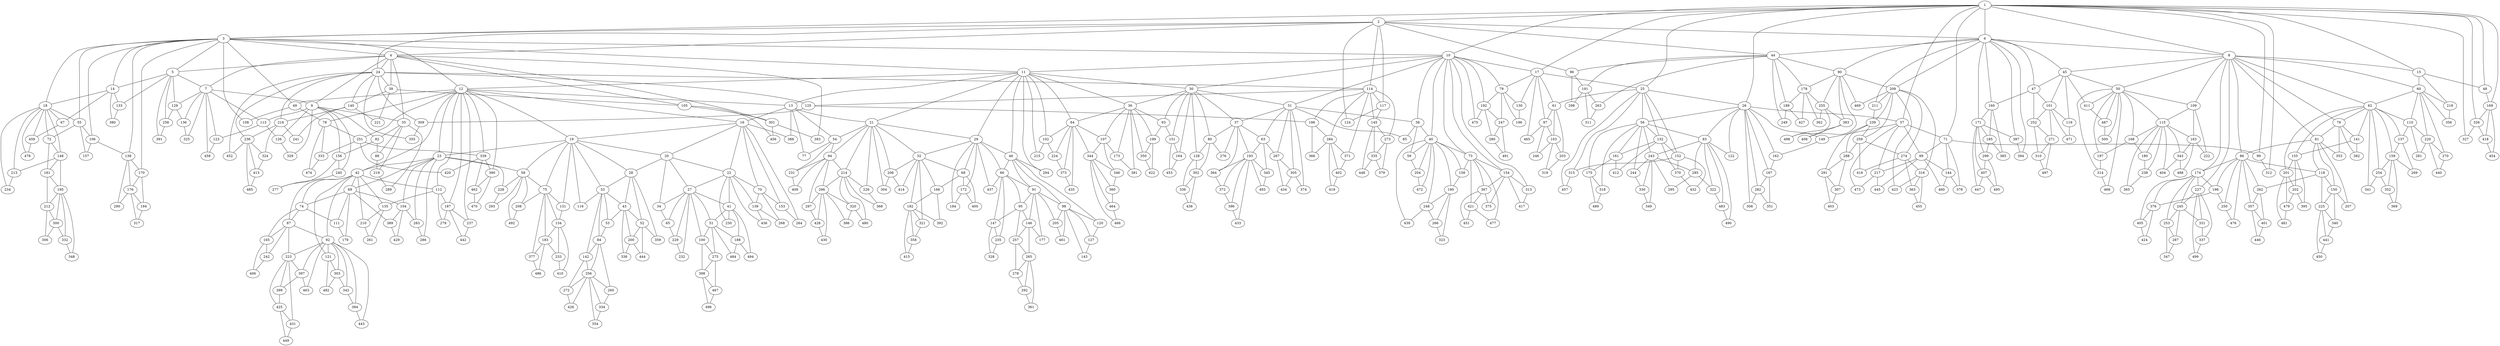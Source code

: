 graph grafoDorogovtsevMendes{
1--2
1--3
2--3
2--4
3--4
3--5
4--5
1--6
2--6
4--7
5--7
1--8
6--8
4--9
7--9
1--10
3--10
3--11
10--11
3--12
11--12
11--13
12--13
3--14
5--14
1--15
8--15
12--16
13--16
1--17
10--17
3--18
14--18
12--19
16--19
16--20
19--20
11--21
13--21
16--22
20--22
12--23
19--23
2--24
4--24
1--25
17--25
1--26
25--26
20--27
22--27
19--28
20--28
11--29
21--29
10--30
11--30
10--31
30--31
21--32
29--32
19--33
28--33
20--34
27--34
4--35
9--35
11--36
30--36
30--37
31--37
10--38
31--38
4--39
24--39
10--40
38--40
22--41
27--41
12--42
23--42
28--43
33--43
2--44
6--44
6--45
8--45
11--46
29--46
6--47
45--47
1--48
15--48
3--49
12--49
8--50
45--50
27--51
41--51
28--52
43--52
33--53
43--53
13--54
21--54
3--55
18--55
25--56
26--56
1--57
26--57
19--58
23--58
38--59
40--59
8--60
15--60
17--61
25--61
8--62
60--62
31--63
37--63
11--64
36--64
27--65
34--65
29--66
46--66
14--67
18--67
29--68
32--68
23--69
42--69
16--70
22--70
1--71
57--71
18--72
55--72
10--73
40--73
42--74
69--74
19--75
58--75
8--76
62--76
13--77
54--77
12--78
49--78
10--79
17--79
30--80
37--80
8--81
76--81
9--82
35--82
26--83
56--83
33--84
53--84
31--85
38--85
8--86
81--86
42--87
74--87
35--88
82--88
57--89
71--89
6--90
44--90
46--91
66--91
42--92
87--92
30--93
36--93
21--94
54--94
66--95
91--95
2--96
44--96
17--97
61--97
46--98
91--98
1--99
71--99
27--100
51--100
45--101
47--101
11--102
64--102
61--103
97--103
23--104
69--104
4--105
39--105
3--106
55--106
36--107
64--107
3--108
49--108
8--109
50--109
60--110
62--110
69--111
74--111
12--112
42--112
7--113
9--113
2--114
24--114
50--115
109--115
19--116
33--116
2--117
114--117
81--118
86--118
45--119
101--119
46--120
98--120
42--121
92--121
26--122
83--122
7--123
113--123
2--124
117--124
24--125
114--125
9--126
113--126
98--127
120--127
30--128
80--128
5--129
7--129
17--130
79--130
19--131
75--131
25--132
56--132
5--133
14--133
75--134
131--134
42--135
112--135
7--136
129--136
62--137
110--137
3--138
106--138
22--139
70--139
24--140
39--140
62--141
76--141
33--142
84--142
98--143
127--143
71--144
89--144
114--145
117--145
91--146
95--146
66--147
95--147
18--148
72--148
26--149
57--149
81--150
118--150
30--151
93--151
25--152
132--152
16--153
70--153
10--154
73--154
62--155
141--155
9--156
82--156
55--157
106--157
40--158
73--158
62--159
137--159
6--160
47--160
56--161
132--161
26--162
149--162
109--163
115--163
30--164
151--164
74--165
87--165
32--166
68--166
26--167
162--167
50--168
115--168
1--169
48--169
3--170
138--170
6--171
160--171
29--172
68--172
36--173
107--173
8--174
86--174
56--175
161--175
138--176
170--176
91--177
146--177
44--178
90--178
69--179
111--179
115--180
168--180
72--181
148--181
32--182
166--182
75--183
134--183
29--184
172--184
160--185
171--185
114--186
125--186
12--187
112--187
41--188
51--188
44--189
178--189
40--190
158--190
44--191
96--191
10--192
79--192
37--193
63--193
170--194
176--194
148--195
181--195
79--196
130--196
50--197
168--197
86--198
174--198
36--199
93--199
43--200
52--200
62--201
155--201
155--202
201--202
61--203
103--203
40--204
59--204
91--205
98--205
21--206
32--206
81--207
150--207
58--208
75--208
6--209
90--209
42--210
135--210
6--211
209--211
181--212
195--212
18--213
148--213
21--214
94--214
11--215
102--215
24--216
140--216
57--217
89--217
15--218
60--218
35--219
88--219
60--220
110--220
39--221
140--221
109--222
163--222
87--223
92--223
64--224
102--224
118--225
150--225
21--226
214--226
8--227
174--227
23--228
58--228
27--229
65--229
22--230
41--230
54--231
94--231
27--232
229--232
134--233
183--233
18--234
213--234
66--235
147--235
24--236
216--236
12--237
187--237
115--238
180--238
209--239
211--239
9--240
156--240
140--241
216--241
87--242
165--242
56--243
83--243
56--244
243--244
174--245
227--245
97--246
103--246
79--247
192--247
40--248
190--248
44--249
189--249
86--250
198--250
12--251
78--251
47--252
101--252
174--253
245--253
62--254
159--254
90--255
178--255
84--256
142--256
95--257
146--257
5--258
129--258
209--259
239--259
84--260
256--260
135--261
210--261
86--262
118--262
44--263
191--263
16--264
153--264
146--265
257--265
190--266
248--266
31--267
63--267
70--268
139--268
137--269
159--269
60--270
220--270
101--271
252--271
142--272
256--272
114--273
145--273
209--274
259--274
51--275
100--275
37--276
80--276
156--277
240--277
257--278
265--278
112--279
187--279
192--280
247--280
110--281
220--281
26--282
167--282
23--283
104--283
114--284
186--284
83--285
243--285
23--286
283--286
245--287
253--287
239--288
259--288
35--289
219--289
138--290
176--290
239--291
288--291
265--292
278--292
58--293
228--293
11--294
46--294
243--295
285--295
94--296
214--296
94--297
296--297
96--298
191--298
171--299
185--299
195--300
212--300
4--301
105--301
80--302
128--302
92--303
121--303
21--304
206--304
31--305
267--305
212--306
300--306
288--307
291--307
26--308
282--308
24--309
125--309
252--310
271--310
191--311
263--311
1--312
99--312
10--313
154--313
50--314
197--314
25--315
152--315
209--316
274--316
176--317
194--317
56--318
175--318
103--319
203--319
214--320
296--320
32--321
182--321
83--322
285--322
190--323
266--323
216--324
236--324
7--325
136--325
1--326
169--326
1--327
326--327
147--328
235--328
9--329
126--329
243--330
244--330
227--331
245--331
195--332
300--332
78--333
251--333
256--334
260--334
145--335
273--335
128--336
302--336
227--337
331--337
43--338
200--338
12--339
251--339
150--340
225--340
62--341
254--341
92--342
303--342
115--343
163--343
64--344
107--344
63--345
193--345
107--346
344--346
253--347
287--347
195--348
332--348
243--349
330--349
36--350
199--350
167--351
282--351
159--352
254--352
76--353
81--353
256--354
334--354
24--355
309--355
60--356
218--356
86--357
262--357
182--358
321--358
28--359
52--359
344--360
346--360
265--361
292--361
178--362
255--362
274--363
316--363
37--364
193--364
115--365
238--365
186--366
284--366
73--367
154--367
214--368
226--368
159--369
352--369
132--370
152--370
114--371
284--371
193--372
364--372
64--373
224--373
31--374
305--374
154--375
367--375
174--376
198--376
75--377
183--377
71--378
144--378
273--379
335--379
14--380
133--380
36--381
173--381
76--382
141--382
90--383
255--383
92--384
342--384
160--385
185--385
296--386
320--386
6--387
171--387
13--388
16--388
69--389
104--389
12--390
339--390
5--391
258--391
166--392
182--392
4--393
301--393
6--394
387--394
155--395
202--395
193--396
372--396
92--397
223--397
100--398
275--398
223--399
397--399
68--400
172--400
262--401
357--401
284--402
371--402
291--403
307--403
115--404
343--404
174--405
376--405
165--406
242--406
171--407
299--407
90--408
383--408
94--409
231--409
134--410
233--410
45--411
50--411
132--412
161--412
236--413
324--413
32--414
206--414
182--415
358--415
259--416
274--416
154--417
313--417
169--418
326--418
284--419
402--419
251--420
339--420
73--421
367--421
199--422
350--422
209--423
316--423
376--424
405--424
223--425
399--425
256--426
272--426
178--427
189--427
296--428
297--428
104--429
389--429
296--430
428--430
223--431
425--431
152--432
370--432
193--433
396--433
267--434
305--434
64--435
373--435
22--436
139--436
29--437
66--437
302--438
336--438
40--439
248--439
220--440
270--440
225--441
340--441
187--442
237--442
92--443
384--443
52--444
200--444
89--445
217--445
357--446
401--446
171--447
407--447
145--448
335--448
425--449
431--449
225--450
441--450
367--451
421--451
24--452
236--452
151--453
164--453
169--454
418--454
316--455
363--455
105--456
301--456
25--457
315--457
7--458
123--458
18--459
67--459
89--460
144--460
98--461
205--461
339--462
390--462
92--463
397--463
344--464
360--464
17--465
97--465
344--466
464--466
275--467
398--467
50--468
314--468
90--469
209--469
390--470
462--470
101--471
119--471
40--472
204--472
57--473
217--473
78--474
333--474
10--475
192--475
86--476
250--476
73--477
421--477
18--478
459--478
201--479
202--479
214--480
320--480
201--481
479--481
121--482
303--482
83--483
322--483
51--484
188--484
236--485
413--485
183--486
377--486
50--487
411--487
163--488
343--488
175--489
318--489
83--490
483--490
247--491
280--491
58--492
208--492
193--493
345--493
41--494
188--494
299--495
407--495
398--496
467--496
271--497
310--497
255--498
383--498
227--499
337--499
50--500
487--500
}
